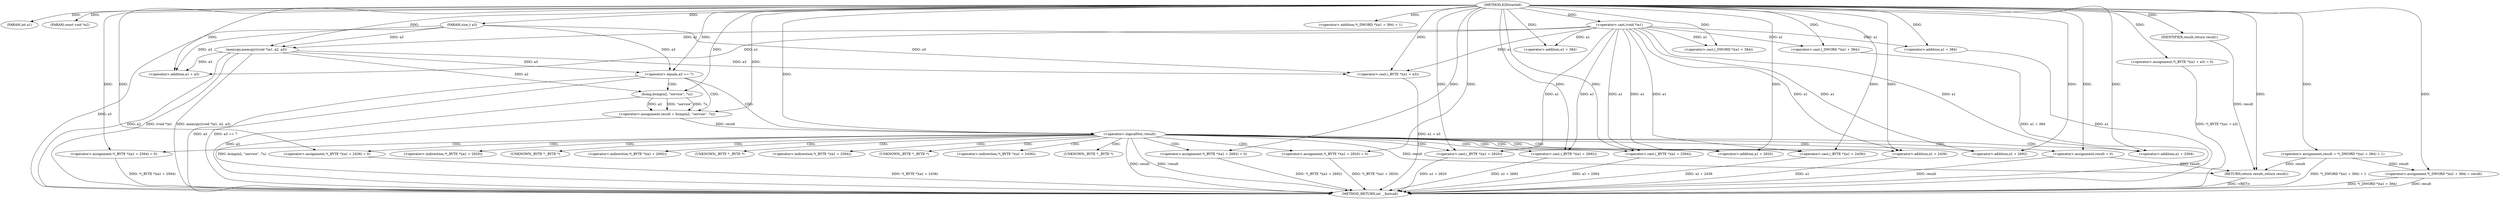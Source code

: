 digraph IGDstartelt {  
"1000102" [label = "(METHOD,IGDstartelt)" ]
"1000192" [label = "(METHOD_RETURN,int __fastcall)" ]
"1000103" [label = "(PARAM,int a1)" ]
"1000104" [label = "(PARAM,const void *a2)" ]
"1000105" [label = "(PARAM,size_t a3)" ]
"1000108" [label = "(memcpy,memcpy((void *)a1, a2, a3))" ]
"1000109" [label = "(<operator>.cast,(void *)a1)" ]
"1000114" [label = "(<operator>.assignment,*(_BYTE *)(a1 + a3) = 0)" ]
"1000116" [label = "(<operator>.cast,(_BYTE *)(a1 + a3))" ]
"1000118" [label = "(<operator>.addition,a1 + a3)" ]
"1000122" [label = "(<operator>.assignment,result = *(_DWORD *)(a1 + 384) + 1)" ]
"1000126" [label = "(<operator>.cast,(_DWORD *)(a1 + 384))" ]
"1000128" [label = "(<operator>.addition,a1 + 384)" ]
"1000124" [label = "(<operator>.addition,*(_DWORD *)(a1 + 384) + 1)" ]
"1000132" [label = "(<operator>.assignment,*(_DWORD *)(a1 + 384) = result)" ]
"1000134" [label = "(<operator>.cast,(_DWORD *)(a1 + 384))" ]
"1000136" [label = "(<operator>.addition,a1 + 384)" ]
"1000141" [label = "(<operator>.equals,a3 == 7)" ]
"1000145" [label = "(<operator>.assignment,result = bcmp(a2, \"service\", 7u))" ]
"1000147" [label = "(bcmp,bcmp(a2, \"service\", 7u))" ]
"1000152" [label = "(<operator>.logicalNot,!result)" ]
"1000155" [label = "(<operator>.assignment,result = 0)" ]
"1000158" [label = "(<operator>.assignment,*(_BYTE *)(a1 + 2820) = 0)" ]
"1000160" [label = "(<operator>.cast,(_BYTE *)(a1 + 2820))" ]
"1000162" [label = "(<operator>.addition,a1 + 2820)" ]
"1000166" [label = "(<operator>.assignment,*(_BYTE *)(a1 + 2692) = 0)" ]
"1000168" [label = "(<operator>.cast,(_BYTE *)(a1 + 2692))" ]
"1000170" [label = "(<operator>.addition,a1 + 2692)" ]
"1000174" [label = "(<operator>.assignment,*(_BYTE *)(a1 + 2564) = 0)" ]
"1000176" [label = "(<operator>.cast,(_BYTE *)(a1 + 2564))" ]
"1000178" [label = "(<operator>.addition,a1 + 2564)" ]
"1000182" [label = "(<operator>.assignment,*(_BYTE *)(a1 + 2436) = 0)" ]
"1000184" [label = "(<operator>.cast,(_BYTE *)(a1 + 2436))" ]
"1000186" [label = "(<operator>.addition,a1 + 2436)" ]
"1000190" [label = "(RETURN,return result;,return result;)" ]
"1000191" [label = "(IDENTIFIER,result,return result;)" ]
"1000159" [label = "(<operator>.indirection,*(_BYTE *)(a1 + 2820))" ]
"1000161" [label = "(UNKNOWN,_BYTE *,_BYTE *)" ]
"1000167" [label = "(<operator>.indirection,*(_BYTE *)(a1 + 2692))" ]
"1000169" [label = "(UNKNOWN,_BYTE *,_BYTE *)" ]
"1000175" [label = "(<operator>.indirection,*(_BYTE *)(a1 + 2564))" ]
"1000177" [label = "(UNKNOWN,_BYTE *,_BYTE *)" ]
"1000183" [label = "(<operator>.indirection,*(_BYTE *)(a1 + 2436))" ]
"1000185" [label = "(UNKNOWN,_BYTE *,_BYTE *)" ]
  "1000166" -> "1000192"  [ label = "DDG: *(_BYTE *)(a1 + 2692)"] 
  "1000134" -> "1000192"  [ label = "DDG: a1 + 384"] 
  "1000132" -> "1000192"  [ label = "DDG: result"] 
  "1000176" -> "1000192"  [ label = "DDG: a1 + 2564"] 
  "1000152" -> "1000192"  [ label = "DDG: !result"] 
  "1000158" -> "1000192"  [ label = "DDG: *(_BYTE *)(a1 + 2820)"] 
  "1000168" -> "1000192"  [ label = "DDG: a1 + 2692"] 
  "1000141" -> "1000192"  [ label = "DDG: a3 == 7"] 
  "1000155" -> "1000192"  [ label = "DDG: result"] 
  "1000108" -> "1000192"  [ label = "DDG: a2"] 
  "1000174" -> "1000192"  [ label = "DDG: *(_BYTE *)(a1 + 2564)"] 
  "1000108" -> "1000192"  [ label = "DDG: (void *)a1"] 
  "1000122" -> "1000192"  [ label = "DDG: *(_DWORD *)(a1 + 384) + 1"] 
  "1000116" -> "1000192"  [ label = "DDG: a1 + a3"] 
  "1000141" -> "1000192"  [ label = "DDG: a3"] 
  "1000105" -> "1000192"  [ label = "DDG: a3"] 
  "1000136" -> "1000192"  [ label = "DDG: a1"] 
  "1000152" -> "1000192"  [ label = "DDG: result"] 
  "1000182" -> "1000192"  [ label = "DDG: *(_BYTE *)(a1 + 2436)"] 
  "1000132" -> "1000192"  [ label = "DDG: *(_DWORD *)(a1 + 384)"] 
  "1000145" -> "1000192"  [ label = "DDG: bcmp(a2, \"service\", 7u)"] 
  "1000147" -> "1000192"  [ label = "DDG: a2"] 
  "1000114" -> "1000192"  [ label = "DDG: *(_BYTE *)(a1 + a3)"] 
  "1000186" -> "1000192"  [ label = "DDG: a1"] 
  "1000108" -> "1000192"  [ label = "DDG: memcpy((void *)a1, a2, a3)"] 
  "1000160" -> "1000192"  [ label = "DDG: a1 + 2820"] 
  "1000184" -> "1000192"  [ label = "DDG: a1 + 2436"] 
  "1000190" -> "1000192"  [ label = "DDG: <RET>"] 
  "1000102" -> "1000103"  [ label = "DDG: "] 
  "1000102" -> "1000104"  [ label = "DDG: "] 
  "1000102" -> "1000105"  [ label = "DDG: "] 
  "1000109" -> "1000108"  [ label = "DDG: a1"] 
  "1000102" -> "1000109"  [ label = "DDG: "] 
  "1000102" -> "1000108"  [ label = "DDG: "] 
  "1000105" -> "1000108"  [ label = "DDG: a3"] 
  "1000102" -> "1000114"  [ label = "DDG: "] 
  "1000109" -> "1000116"  [ label = "DDG: a1"] 
  "1000102" -> "1000116"  [ label = "DDG: "] 
  "1000108" -> "1000116"  [ label = "DDG: a3"] 
  "1000105" -> "1000116"  [ label = "DDG: a3"] 
  "1000109" -> "1000118"  [ label = "DDG: a1"] 
  "1000102" -> "1000118"  [ label = "DDG: "] 
  "1000108" -> "1000118"  [ label = "DDG: a3"] 
  "1000105" -> "1000118"  [ label = "DDG: a3"] 
  "1000102" -> "1000122"  [ label = "DDG: "] 
  "1000102" -> "1000126"  [ label = "DDG: "] 
  "1000109" -> "1000126"  [ label = "DDG: a1"] 
  "1000102" -> "1000128"  [ label = "DDG: "] 
  "1000109" -> "1000128"  [ label = "DDG: a1"] 
  "1000102" -> "1000124"  [ label = "DDG: "] 
  "1000122" -> "1000132"  [ label = "DDG: result"] 
  "1000102" -> "1000132"  [ label = "DDG: "] 
  "1000102" -> "1000134"  [ label = "DDG: "] 
  "1000109" -> "1000134"  [ label = "DDG: a1"] 
  "1000102" -> "1000136"  [ label = "DDG: "] 
  "1000109" -> "1000136"  [ label = "DDG: a1"] 
  "1000105" -> "1000141"  [ label = "DDG: a3"] 
  "1000102" -> "1000141"  [ label = "DDG: "] 
  "1000108" -> "1000141"  [ label = "DDG: a3"] 
  "1000147" -> "1000145"  [ label = "DDG: a2"] 
  "1000147" -> "1000145"  [ label = "DDG: \"service\""] 
  "1000147" -> "1000145"  [ label = "DDG: 7u"] 
  "1000102" -> "1000145"  [ label = "DDG: "] 
  "1000108" -> "1000147"  [ label = "DDG: a2"] 
  "1000102" -> "1000147"  [ label = "DDG: "] 
  "1000145" -> "1000152"  [ label = "DDG: result"] 
  "1000102" -> "1000152"  [ label = "DDG: "] 
  "1000102" -> "1000155"  [ label = "DDG: "] 
  "1000102" -> "1000158"  [ label = "DDG: "] 
  "1000102" -> "1000160"  [ label = "DDG: "] 
  "1000109" -> "1000160"  [ label = "DDG: a1"] 
  "1000102" -> "1000162"  [ label = "DDG: "] 
  "1000109" -> "1000162"  [ label = "DDG: a1"] 
  "1000102" -> "1000166"  [ label = "DDG: "] 
  "1000102" -> "1000168"  [ label = "DDG: "] 
  "1000109" -> "1000168"  [ label = "DDG: a1"] 
  "1000102" -> "1000170"  [ label = "DDG: "] 
  "1000109" -> "1000170"  [ label = "DDG: a1"] 
  "1000102" -> "1000174"  [ label = "DDG: "] 
  "1000102" -> "1000176"  [ label = "DDG: "] 
  "1000109" -> "1000176"  [ label = "DDG: a1"] 
  "1000102" -> "1000178"  [ label = "DDG: "] 
  "1000109" -> "1000178"  [ label = "DDG: a1"] 
  "1000102" -> "1000182"  [ label = "DDG: "] 
  "1000102" -> "1000184"  [ label = "DDG: "] 
  "1000109" -> "1000184"  [ label = "DDG: a1"] 
  "1000102" -> "1000186"  [ label = "DDG: "] 
  "1000109" -> "1000186"  [ label = "DDG: a1"] 
  "1000191" -> "1000190"  [ label = "DDG: result"] 
  "1000152" -> "1000190"  [ label = "DDG: result"] 
  "1000155" -> "1000190"  [ label = "DDG: result"] 
  "1000122" -> "1000190"  [ label = "DDG: result"] 
  "1000102" -> "1000190"  [ label = "DDG: "] 
  "1000102" -> "1000191"  [ label = "DDG: "] 
  "1000141" -> "1000152"  [ label = "CDG: "] 
  "1000141" -> "1000147"  [ label = "CDG: "] 
  "1000141" -> "1000145"  [ label = "CDG: "] 
  "1000152" -> "1000176"  [ label = "CDG: "] 
  "1000152" -> "1000175"  [ label = "CDG: "] 
  "1000152" -> "1000174"  [ label = "CDG: "] 
  "1000152" -> "1000170"  [ label = "CDG: "] 
  "1000152" -> "1000169"  [ label = "CDG: "] 
  "1000152" -> "1000168"  [ label = "CDG: "] 
  "1000152" -> "1000167"  [ label = "CDG: "] 
  "1000152" -> "1000166"  [ label = "CDG: "] 
  "1000152" -> "1000162"  [ label = "CDG: "] 
  "1000152" -> "1000161"  [ label = "CDG: "] 
  "1000152" -> "1000186"  [ label = "CDG: "] 
  "1000152" -> "1000185"  [ label = "CDG: "] 
  "1000152" -> "1000184"  [ label = "CDG: "] 
  "1000152" -> "1000183"  [ label = "CDG: "] 
  "1000152" -> "1000182"  [ label = "CDG: "] 
  "1000152" -> "1000178"  [ label = "CDG: "] 
  "1000152" -> "1000177"  [ label = "CDG: "] 
  "1000152" -> "1000160"  [ label = "CDG: "] 
  "1000152" -> "1000159"  [ label = "CDG: "] 
  "1000152" -> "1000158"  [ label = "CDG: "] 
  "1000152" -> "1000155"  [ label = "CDG: "] 
}

